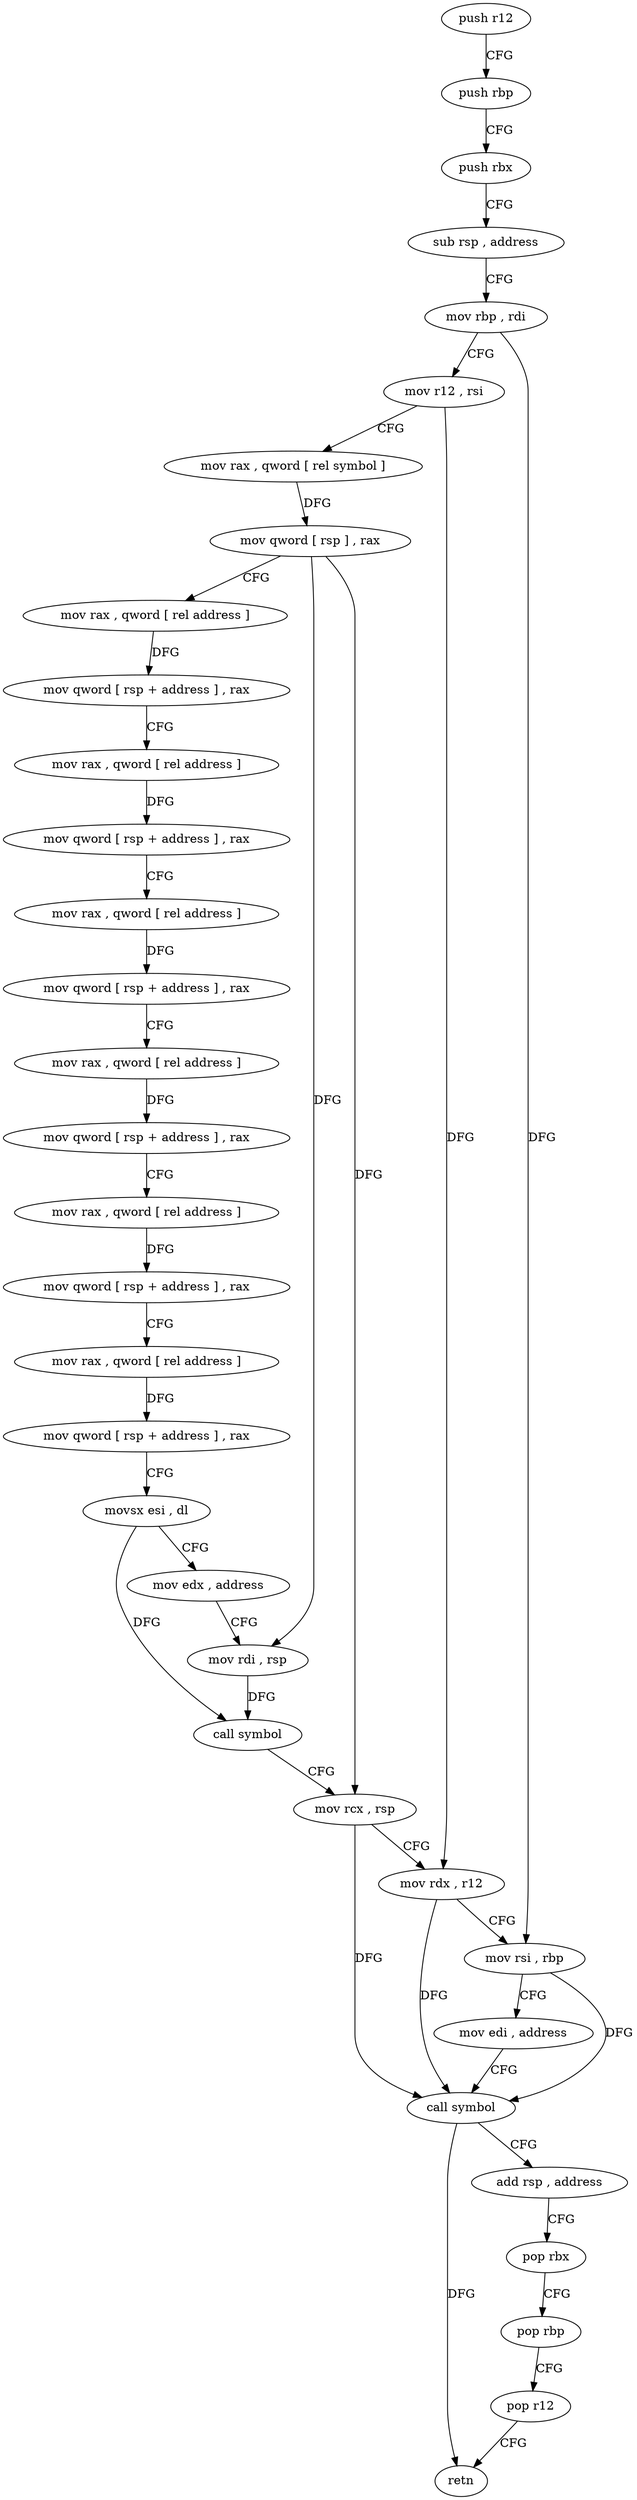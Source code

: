 digraph "func" {
"4228664" [label = "push r12" ]
"4228666" [label = "push rbp" ]
"4228667" [label = "push rbx" ]
"4228668" [label = "sub rsp , address" ]
"4228672" [label = "mov rbp , rdi" ]
"4228675" [label = "mov r12 , rsi" ]
"4228678" [label = "mov rax , qword [ rel symbol ]" ]
"4228685" [label = "mov qword [ rsp ] , rax" ]
"4228689" [label = "mov rax , qword [ rel address ]" ]
"4228696" [label = "mov qword [ rsp + address ] , rax" ]
"4228701" [label = "mov rax , qword [ rel address ]" ]
"4228708" [label = "mov qword [ rsp + address ] , rax" ]
"4228713" [label = "mov rax , qword [ rel address ]" ]
"4228720" [label = "mov qword [ rsp + address ] , rax" ]
"4228725" [label = "mov rax , qword [ rel address ]" ]
"4228732" [label = "mov qword [ rsp + address ] , rax" ]
"4228737" [label = "mov rax , qword [ rel address ]" ]
"4228744" [label = "mov qword [ rsp + address ] , rax" ]
"4228749" [label = "mov rax , qword [ rel address ]" ]
"4228756" [label = "mov qword [ rsp + address ] , rax" ]
"4228761" [label = "movsx esi , dl" ]
"4228764" [label = "mov edx , address" ]
"4228769" [label = "mov rdi , rsp" ]
"4228772" [label = "call symbol" ]
"4228777" [label = "mov rcx , rsp" ]
"4228780" [label = "mov rdx , r12" ]
"4228783" [label = "mov rsi , rbp" ]
"4228786" [label = "mov edi , address" ]
"4228791" [label = "call symbol" ]
"4228796" [label = "add rsp , address" ]
"4228800" [label = "pop rbx" ]
"4228801" [label = "pop rbp" ]
"4228802" [label = "pop r12" ]
"4228804" [label = "retn" ]
"4228664" -> "4228666" [ label = "CFG" ]
"4228666" -> "4228667" [ label = "CFG" ]
"4228667" -> "4228668" [ label = "CFG" ]
"4228668" -> "4228672" [ label = "CFG" ]
"4228672" -> "4228675" [ label = "CFG" ]
"4228672" -> "4228783" [ label = "DFG" ]
"4228675" -> "4228678" [ label = "CFG" ]
"4228675" -> "4228780" [ label = "DFG" ]
"4228678" -> "4228685" [ label = "DFG" ]
"4228685" -> "4228689" [ label = "CFG" ]
"4228685" -> "4228769" [ label = "DFG" ]
"4228685" -> "4228777" [ label = "DFG" ]
"4228689" -> "4228696" [ label = "DFG" ]
"4228696" -> "4228701" [ label = "CFG" ]
"4228701" -> "4228708" [ label = "DFG" ]
"4228708" -> "4228713" [ label = "CFG" ]
"4228713" -> "4228720" [ label = "DFG" ]
"4228720" -> "4228725" [ label = "CFG" ]
"4228725" -> "4228732" [ label = "DFG" ]
"4228732" -> "4228737" [ label = "CFG" ]
"4228737" -> "4228744" [ label = "DFG" ]
"4228744" -> "4228749" [ label = "CFG" ]
"4228749" -> "4228756" [ label = "DFG" ]
"4228756" -> "4228761" [ label = "CFG" ]
"4228761" -> "4228764" [ label = "CFG" ]
"4228761" -> "4228772" [ label = "DFG" ]
"4228764" -> "4228769" [ label = "CFG" ]
"4228769" -> "4228772" [ label = "DFG" ]
"4228772" -> "4228777" [ label = "CFG" ]
"4228777" -> "4228780" [ label = "CFG" ]
"4228777" -> "4228791" [ label = "DFG" ]
"4228780" -> "4228783" [ label = "CFG" ]
"4228780" -> "4228791" [ label = "DFG" ]
"4228783" -> "4228786" [ label = "CFG" ]
"4228783" -> "4228791" [ label = "DFG" ]
"4228786" -> "4228791" [ label = "CFG" ]
"4228791" -> "4228796" [ label = "CFG" ]
"4228791" -> "4228804" [ label = "DFG" ]
"4228796" -> "4228800" [ label = "CFG" ]
"4228800" -> "4228801" [ label = "CFG" ]
"4228801" -> "4228802" [ label = "CFG" ]
"4228802" -> "4228804" [ label = "CFG" ]
}
